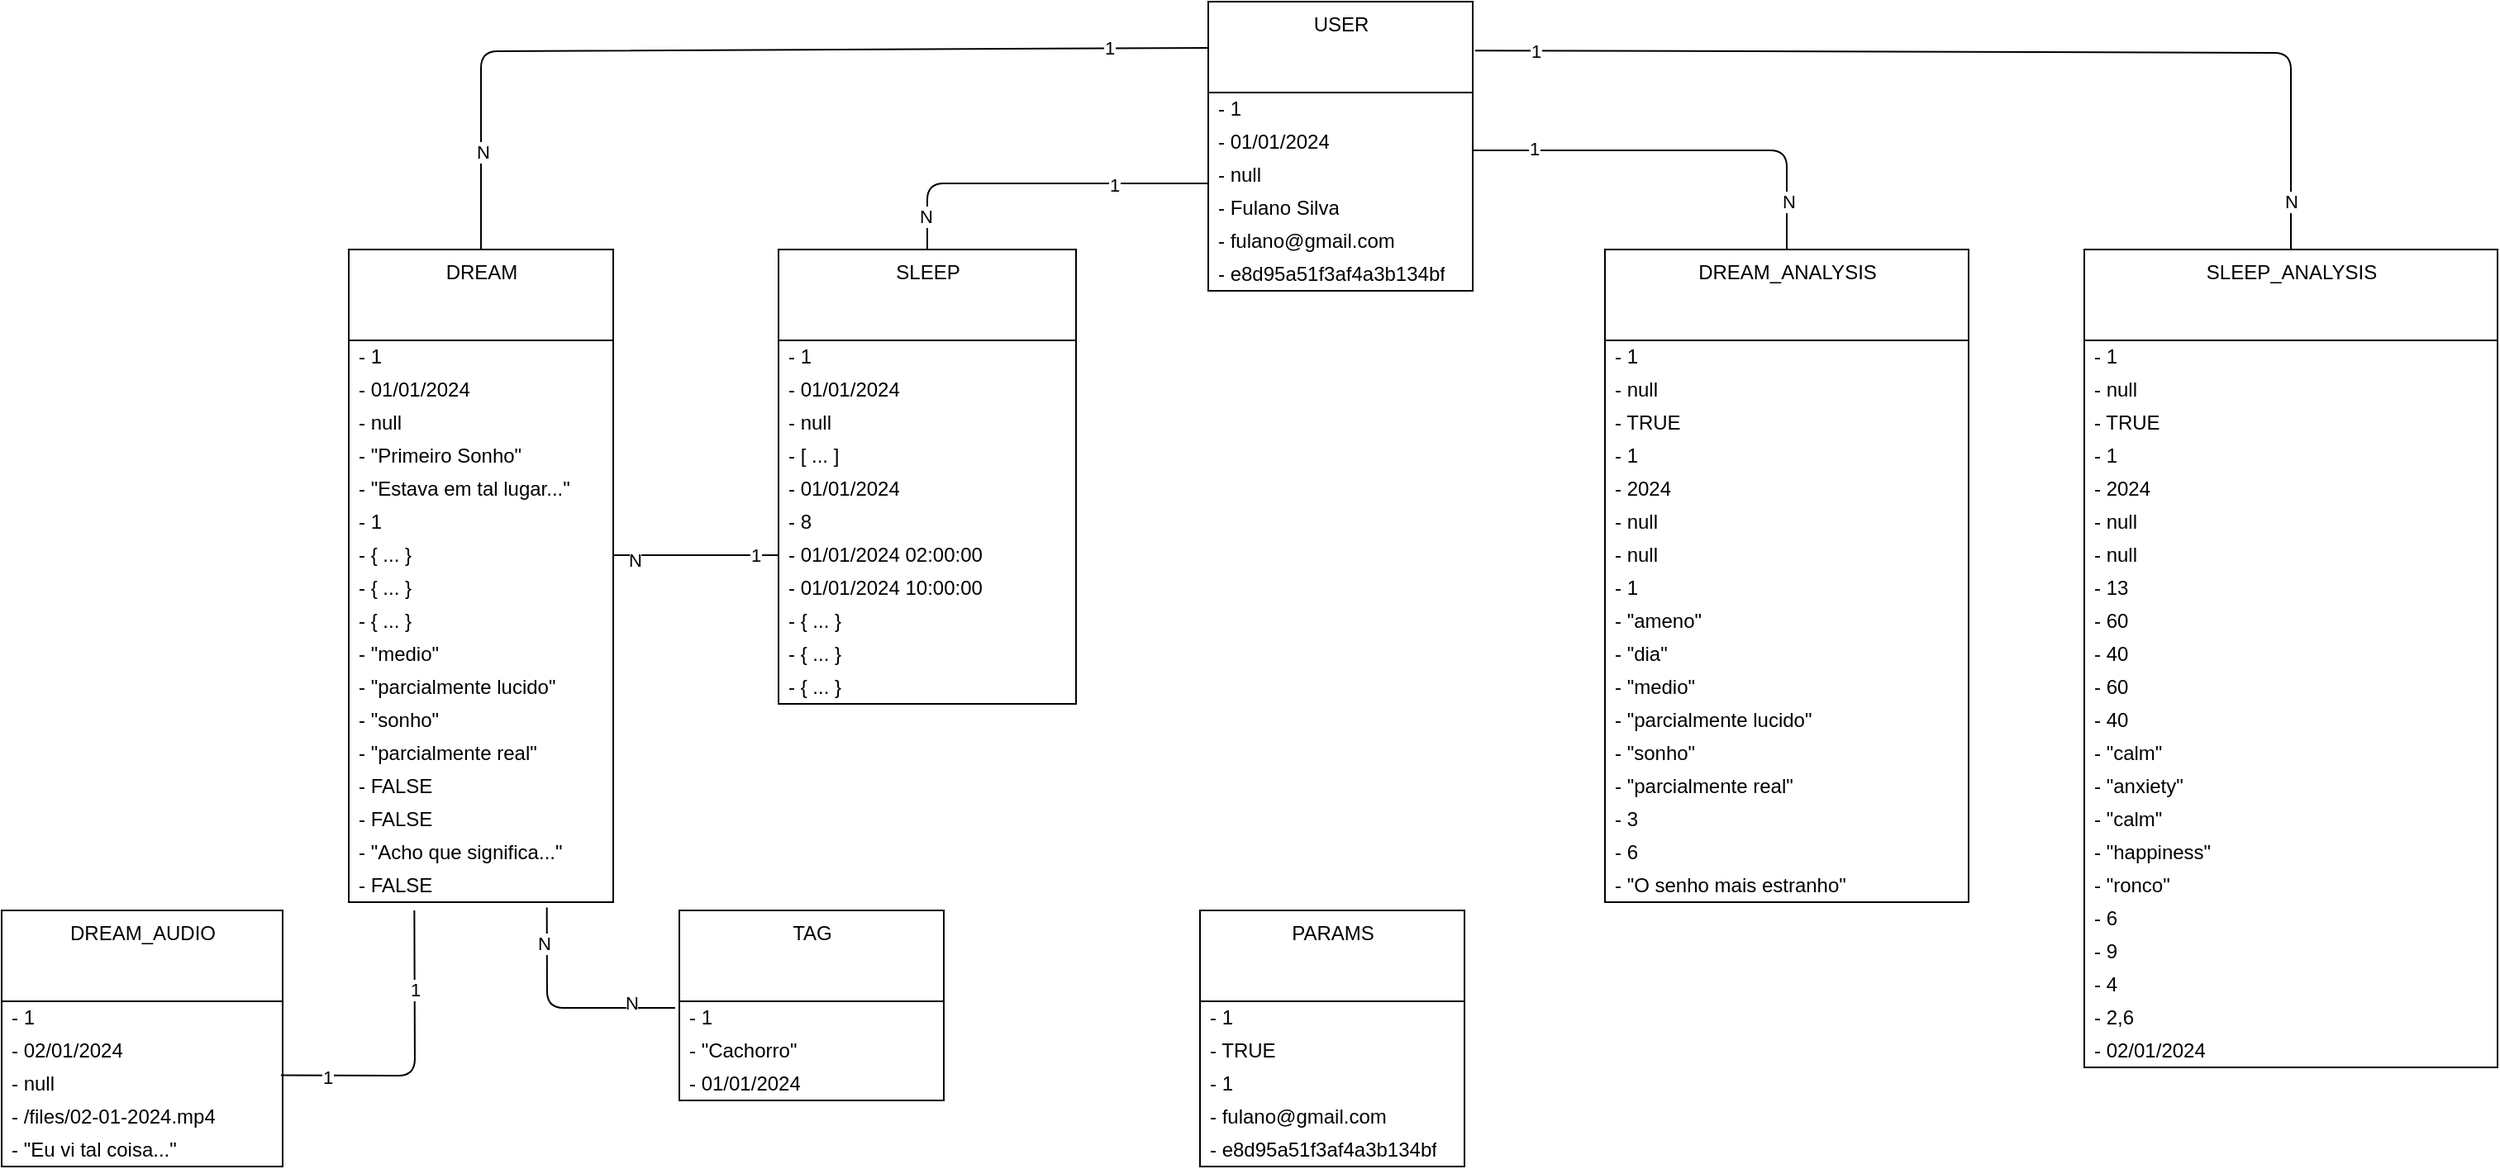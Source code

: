 <mxfile>
    <diagram id="lGCFQGRZhw7MTTtFVWTq" name="Page-1">
        <mxGraphModel dx="1842" dy="1607" grid="1" gridSize="10" guides="1" tooltips="1" connect="1" arrows="1" fold="1" page="1" pageScale="1" pageWidth="850" pageHeight="1100" math="0" shadow="0">
            <root>
                <mxCell id="0"/>
                <mxCell id="1" parent="0"/>
                <mxCell id="37" value="USER" style="swimlane;fontStyle=0;align=center;verticalAlign=top;childLayout=stackLayout;horizontal=1;startSize=55;horizontalStack=0;resizeParent=1;resizeParentMax=0;resizeLast=0;collapsible=0;marginBottom=0;html=1;rounded=0;strokeColor=default;strokeWidth=1;" parent="1" vertex="1">
                    <mxGeometry x="240" y="-550" width="160" height="175" as="geometry"/>
                </mxCell>
                <mxCell id="48" value="- 1" style="text;html=1;strokeColor=none;fillColor=none;align=left;verticalAlign=middle;spacingLeft=4;spacingRight=4;overflow=hidden;rotatable=0;points=[[0,0.5],[1,0.5]];portConstraint=eastwest;rounded=0;strokeWidth=1;" parent="37" vertex="1">
                    <mxGeometry y="55" width="160" height="20" as="geometry"/>
                </mxCell>
                <mxCell id="53" value="- 01/01/2024" style="text;html=1;strokeColor=none;fillColor=none;align=left;verticalAlign=middle;spacingLeft=4;spacingRight=4;overflow=hidden;rotatable=0;points=[[0,0.5],[1,0.5]];portConstraint=eastwest;rounded=0;strokeWidth=1;" parent="37" vertex="1">
                    <mxGeometry y="75" width="160" height="20" as="geometry"/>
                </mxCell>
                <mxCell id="97" value="- null" style="text;html=1;strokeColor=none;fillColor=none;align=left;verticalAlign=middle;spacingLeft=4;spacingRight=4;overflow=hidden;rotatable=0;points=[[0,0.5],[1,0.5]];portConstraint=eastwest;rounded=0;strokeWidth=1;" parent="37" vertex="1">
                    <mxGeometry y="95" width="160" height="20" as="geometry"/>
                </mxCell>
                <mxCell id="56" value="- Fulano Silva" style="text;html=1;strokeColor=none;fillColor=none;align=left;verticalAlign=middle;spacingLeft=4;spacingRight=4;overflow=hidden;rotatable=0;points=[[0,0.5],[1,0.5]];portConstraint=eastwest;rounded=0;strokeWidth=1;" parent="37" vertex="1">
                    <mxGeometry y="115" width="160" height="20" as="geometry"/>
                </mxCell>
                <mxCell id="55" value="- fulano@gmail.com" style="text;html=1;strokeColor=none;fillColor=none;align=left;verticalAlign=middle;spacingLeft=4;spacingRight=4;overflow=hidden;rotatable=0;points=[[0,0.5],[1,0.5]];portConstraint=eastwest;rounded=0;strokeWidth=1;" parent="37" vertex="1">
                    <mxGeometry y="135" width="160" height="20" as="geometry"/>
                </mxCell>
                <mxCell id="54" value="-&amp;nbsp;e8d95a51f3af4a3b134bf" style="text;html=1;strokeColor=none;fillColor=none;align=left;verticalAlign=middle;spacingLeft=4;spacingRight=4;overflow=hidden;rotatable=0;points=[[0,0.5],[1,0.5]];portConstraint=eastwest;rounded=0;strokeWidth=1;" parent="37" vertex="1">
                    <mxGeometry y="155" width="160" height="20" as="geometry"/>
                </mxCell>
                <mxCell id="103" style="edgeStyle=none;html=1;entryX=0;entryY=0.75;entryDx=0;entryDy=0;strokeColor=default;endArrow=none;endFill=0;exitX=0.5;exitY=0;exitDx=0;exitDy=0;entryPerimeter=0;" parent="1" source="49" target="97" edge="1">
                    <mxGeometry relative="1" as="geometry">
                        <Array as="points">
                            <mxPoint x="70" y="-440"/>
                        </Array>
                    </mxGeometry>
                </mxCell>
                <mxCell id="109" value="N" style="edgeLabel;html=1;align=center;verticalAlign=middle;resizable=0;points=[];" parent="103" vertex="1" connectable="0">
                    <mxGeometry x="-0.762" y="1" relative="1" as="geometry">
                        <mxPoint y="5" as="offset"/>
                    </mxGeometry>
                </mxCell>
                <mxCell id="110" value="1" style="edgeLabel;html=1;align=center;verticalAlign=middle;resizable=0;points=[];" parent="103" vertex="1" connectable="0">
                    <mxGeometry x="0.536" y="-1" relative="1" as="geometry">
                        <mxPoint x="-9" as="offset"/>
                    </mxGeometry>
                </mxCell>
                <mxCell id="49" value="SLEEP" style="swimlane;fontStyle=0;align=center;verticalAlign=top;childLayout=stackLayout;horizontal=1;startSize=55;horizontalStack=0;resizeParent=1;resizeParentMax=0;resizeLast=0;collapsible=0;marginBottom=0;html=1;rounded=0;strokeColor=default;strokeWidth=1;" parent="1" vertex="1">
                    <mxGeometry x="-20" y="-400" width="180" height="275" as="geometry"/>
                </mxCell>
                <mxCell id="50" value="- 1" style="text;html=1;strokeColor=none;fillColor=none;align=left;verticalAlign=middle;spacingLeft=4;spacingRight=4;overflow=hidden;rotatable=0;points=[[0,0.5],[1,0.5]];portConstraint=eastwest;rounded=0;strokeWidth=1;" parent="49" vertex="1">
                    <mxGeometry y="55" width="180" height="20" as="geometry"/>
                </mxCell>
                <mxCell id="61" value="- 01/01/2024" style="text;html=1;strokeColor=none;fillColor=none;align=left;verticalAlign=middle;spacingLeft=4;spacingRight=4;overflow=hidden;rotatable=0;points=[[0,0.5],[1,0.5]];portConstraint=eastwest;rounded=0;strokeWidth=1;" parent="49" vertex="1">
                    <mxGeometry y="75" width="180" height="20" as="geometry"/>
                </mxCell>
                <mxCell id="99" value="- null" style="text;html=1;strokeColor=none;fillColor=none;align=left;verticalAlign=middle;spacingLeft=4;spacingRight=4;overflow=hidden;rotatable=0;points=[[0,0.5],[1,0.5]];portConstraint=eastwest;rounded=0;strokeWidth=1;" parent="49" vertex="1">
                    <mxGeometry y="95" width="180" height="20" as="geometry"/>
                </mxCell>
                <mxCell id="68" value="- [ ... ]" style="text;html=1;strokeColor=none;fillColor=none;align=left;verticalAlign=middle;spacingLeft=4;spacingRight=4;overflow=hidden;rotatable=0;points=[[0,0.5],[1,0.5]];portConstraint=eastwest;rounded=0;strokeWidth=1;" parent="49" vertex="1">
                    <mxGeometry y="115" width="180" height="20" as="geometry"/>
                </mxCell>
                <mxCell id="67" value="- 01/01/2024" style="text;html=1;strokeColor=none;fillColor=none;align=left;verticalAlign=middle;spacingLeft=4;spacingRight=4;overflow=hidden;rotatable=0;points=[[0,0.5],[1,0.5]];portConstraint=eastwest;rounded=0;strokeWidth=1;" parent="49" vertex="1">
                    <mxGeometry y="135" width="180" height="20" as="geometry"/>
                </mxCell>
                <mxCell id="66" value="- 8" style="text;html=1;strokeColor=none;fillColor=none;align=left;verticalAlign=middle;spacingLeft=4;spacingRight=4;overflow=hidden;rotatable=0;points=[[0,0.5],[1,0.5]];portConstraint=eastwest;rounded=0;strokeWidth=1;" parent="49" vertex="1">
                    <mxGeometry y="155" width="180" height="20" as="geometry"/>
                </mxCell>
                <mxCell id="65" value="- 01/01/2024 02:00:00" style="text;html=1;strokeColor=none;fillColor=none;align=left;verticalAlign=middle;spacingLeft=4;spacingRight=4;overflow=hidden;rotatable=0;points=[[0,0.5],[1,0.5]];portConstraint=eastwest;rounded=0;strokeWidth=1;" parent="49" vertex="1">
                    <mxGeometry y="175" width="180" height="20" as="geometry"/>
                </mxCell>
                <mxCell id="64" value="- 01/01/2024 10:00:00" style="text;html=1;strokeColor=none;fillColor=none;align=left;verticalAlign=middle;spacingLeft=4;spacingRight=4;overflow=hidden;rotatable=0;points=[[0,0.5],[1,0.5]];portConstraint=eastwest;rounded=0;strokeWidth=1;" parent="49" vertex="1">
                    <mxGeometry y="195" width="180" height="20" as="geometry"/>
                </mxCell>
                <mxCell id="63" value="- { ... }" style="text;html=1;strokeColor=none;fillColor=none;align=left;verticalAlign=middle;spacingLeft=4;spacingRight=4;overflow=hidden;rotatable=0;points=[[0,0.5],[1,0.5]];portConstraint=eastwest;rounded=0;strokeWidth=1;" parent="49" vertex="1">
                    <mxGeometry y="215" width="180" height="20" as="geometry"/>
                </mxCell>
                <mxCell id="127" value="- { ... }" style="text;html=1;strokeColor=none;fillColor=none;align=left;verticalAlign=middle;spacingLeft=4;spacingRight=4;overflow=hidden;rotatable=0;points=[[0,0.5],[1,0.5]];portConstraint=eastwest;rounded=0;strokeWidth=1;" parent="49" vertex="1">
                    <mxGeometry y="235" width="180" height="20" as="geometry"/>
                </mxCell>
                <mxCell id="62" value="- { ... }" style="text;html=1;strokeColor=none;fillColor=none;align=left;verticalAlign=middle;spacingLeft=4;spacingRight=4;overflow=hidden;rotatable=0;points=[[0,0.5],[1,0.5]];portConstraint=eastwest;rounded=0;strokeWidth=1;" parent="49" vertex="1">
                    <mxGeometry y="255" width="180" height="20" as="geometry"/>
                </mxCell>
                <mxCell id="72" value="DREAM" style="swimlane;fontStyle=0;align=center;verticalAlign=top;childLayout=stackLayout;horizontal=1;startSize=55;horizontalStack=0;resizeParent=1;resizeParentMax=0;resizeLast=0;collapsible=0;marginBottom=0;html=1;rounded=0;strokeColor=default;strokeWidth=1;" parent="1" vertex="1">
                    <mxGeometry x="-280" y="-400" width="160" height="395" as="geometry"/>
                </mxCell>
                <mxCell id="73" value="- 1" style="text;html=1;strokeColor=none;fillColor=none;align=left;verticalAlign=middle;spacingLeft=4;spacingRight=4;overflow=hidden;rotatable=0;points=[[0,0.5],[1,0.5]];portConstraint=eastwest;rounded=0;strokeWidth=1;" parent="72" vertex="1">
                    <mxGeometry y="55" width="160" height="20" as="geometry"/>
                </mxCell>
                <mxCell id="96" value="- 01/01/2024" style="text;html=1;strokeColor=none;fillColor=none;align=left;verticalAlign=middle;spacingLeft=4;spacingRight=4;overflow=hidden;rotatable=0;points=[[0,0.5],[1,0.5]];portConstraint=eastwest;rounded=0;strokeWidth=1;" parent="72" vertex="1">
                    <mxGeometry y="75" width="160" height="20" as="geometry"/>
                </mxCell>
                <mxCell id="86" value="- null" style="text;html=1;strokeColor=none;fillColor=none;align=left;verticalAlign=middle;spacingLeft=4;spacingRight=4;overflow=hidden;rotatable=0;points=[[0,0.5],[1,0.5]];portConstraint=eastwest;rounded=0;strokeWidth=1;" parent="72" vertex="1">
                    <mxGeometry y="95" width="160" height="20" as="geometry"/>
                </mxCell>
                <mxCell id="78" value="- &quot;Primeiro Sonho&quot;" style="text;html=1;strokeColor=none;fillColor=none;align=left;verticalAlign=middle;spacingLeft=4;spacingRight=4;overflow=hidden;rotatable=0;points=[[0,0.5],[1,0.5]];portConstraint=eastwest;rounded=0;strokeWidth=1;" parent="72" vertex="1">
                    <mxGeometry y="115" width="160" height="20" as="geometry"/>
                </mxCell>
                <mxCell id="77" value="- &quot;Estava em tal lugar...&quot;" style="text;html=1;strokeColor=none;fillColor=none;align=left;verticalAlign=middle;spacingLeft=4;spacingRight=4;overflow=hidden;rotatable=0;points=[[0,0.5],[1,0.5]];portConstraint=eastwest;rounded=0;strokeWidth=1;" parent="72" vertex="1">
                    <mxGeometry y="135" width="160" height="20" as="geometry"/>
                </mxCell>
                <mxCell id="76" value="- 1" style="text;html=1;strokeColor=none;fillColor=none;align=left;verticalAlign=middle;spacingLeft=4;spacingRight=4;overflow=hidden;rotatable=0;points=[[0,0.5],[1,0.5]];portConstraint=eastwest;rounded=0;strokeWidth=1;" parent="72" vertex="1">
                    <mxGeometry y="155" width="160" height="20" as="geometry"/>
                </mxCell>
                <mxCell id="84" value="- { ... }" style="text;html=1;strokeColor=none;fillColor=none;align=left;verticalAlign=middle;spacingLeft=4;spacingRight=4;overflow=hidden;rotatable=0;points=[[0,0.5],[1,0.5]];portConstraint=eastwest;rounded=0;strokeWidth=1;" parent="72" vertex="1">
                    <mxGeometry y="175" width="160" height="20" as="geometry"/>
                </mxCell>
                <mxCell id="128" value="- { ... }" style="text;html=1;strokeColor=none;fillColor=none;align=left;verticalAlign=middle;spacingLeft=4;spacingRight=4;overflow=hidden;rotatable=0;points=[[0,0.5],[1,0.5]];portConstraint=eastwest;rounded=0;strokeWidth=1;" parent="72" vertex="1">
                    <mxGeometry y="195" width="160" height="20" as="geometry"/>
                </mxCell>
                <mxCell id="83" value="- { ... }" style="text;html=1;strokeColor=none;fillColor=none;align=left;verticalAlign=middle;spacingLeft=4;spacingRight=4;overflow=hidden;rotatable=0;points=[[0,0.5],[1,0.5]];portConstraint=eastwest;rounded=0;strokeWidth=1;" parent="72" vertex="1">
                    <mxGeometry y="215" width="160" height="20" as="geometry"/>
                </mxCell>
                <mxCell id="82" value="- &quot;medio&quot;" style="text;html=1;strokeColor=none;fillColor=none;align=left;verticalAlign=middle;spacingLeft=4;spacingRight=4;overflow=hidden;rotatable=0;points=[[0,0.5],[1,0.5]];portConstraint=eastwest;rounded=0;strokeWidth=1;" parent="72" vertex="1">
                    <mxGeometry y="235" width="160" height="20" as="geometry"/>
                </mxCell>
                <mxCell id="81" value="- &quot;parcialmente lucido&quot;" style="text;html=1;strokeColor=none;fillColor=none;align=left;verticalAlign=middle;spacingLeft=4;spacingRight=4;overflow=hidden;rotatable=0;points=[[0,0.5],[1,0.5]];portConstraint=eastwest;rounded=0;strokeWidth=1;" parent="72" vertex="1">
                    <mxGeometry y="255" width="160" height="20" as="geometry"/>
                </mxCell>
                <mxCell id="87" value="- &quot;sonho&quot;" style="text;html=1;strokeColor=none;fillColor=none;align=left;verticalAlign=middle;spacingLeft=4;spacingRight=4;overflow=hidden;rotatable=0;points=[[0,0.5],[1,0.5]];portConstraint=eastwest;rounded=0;strokeWidth=1;" parent="72" vertex="1">
                    <mxGeometry y="275" width="160" height="20" as="geometry"/>
                </mxCell>
                <mxCell id="207" value="- &quot;parcialmente real&quot;" style="text;html=1;strokeColor=none;fillColor=none;align=left;verticalAlign=middle;spacingLeft=4;spacingRight=4;overflow=hidden;rotatable=0;points=[[0,0.5],[1,0.5]];portConstraint=eastwest;rounded=0;strokeWidth=1;" parent="72" vertex="1">
                    <mxGeometry y="295" width="160" height="20" as="geometry"/>
                </mxCell>
                <mxCell id="208" value="- FALSE" style="text;html=1;strokeColor=none;fillColor=none;align=left;verticalAlign=middle;spacingLeft=4;spacingRight=4;overflow=hidden;rotatable=0;points=[[0,0.5],[1,0.5]];portConstraint=eastwest;rounded=0;strokeWidth=1;" parent="72" vertex="1">
                    <mxGeometry y="315" width="160" height="20" as="geometry"/>
                </mxCell>
                <mxCell id="123" value="- FALSE" style="text;html=1;strokeColor=none;fillColor=none;align=left;verticalAlign=middle;spacingLeft=4;spacingRight=4;overflow=hidden;rotatable=0;points=[[0,0.5],[1,0.5]];portConstraint=eastwest;rounded=0;strokeWidth=1;" parent="72" vertex="1">
                    <mxGeometry y="335" width="160" height="20" as="geometry"/>
                </mxCell>
                <mxCell id="209" value="- &quot;Acho que significa...&quot;" style="text;html=1;strokeColor=none;fillColor=none;align=left;verticalAlign=middle;spacingLeft=4;spacingRight=4;overflow=hidden;rotatable=0;points=[[0,0.5],[1,0.5]];portConstraint=eastwest;rounded=0;strokeWidth=1;" parent="72" vertex="1">
                    <mxGeometry y="355" width="160" height="20" as="geometry"/>
                </mxCell>
                <mxCell id="346" value="- FALSE" style="text;html=1;strokeColor=none;fillColor=none;align=left;verticalAlign=middle;spacingLeft=4;spacingRight=4;overflow=hidden;rotatable=0;points=[[0,0.5],[1,0.5]];portConstraint=eastwest;rounded=0;strokeWidth=1;" parent="72" vertex="1">
                    <mxGeometry y="375" width="160" height="20" as="geometry"/>
                </mxCell>
                <mxCell id="88" value="TAG" style="swimlane;fontStyle=0;align=center;verticalAlign=top;childLayout=stackLayout;horizontal=1;startSize=55;horizontalStack=0;resizeParent=1;resizeParentMax=0;resizeLast=0;collapsible=0;marginBottom=0;html=1;rounded=0;strokeColor=default;strokeWidth=1;" parent="1" vertex="1">
                    <mxGeometry x="-80" width="160" height="115" as="geometry"/>
                </mxCell>
                <mxCell id="89" value="- 1" style="text;html=1;strokeColor=none;fillColor=none;align=left;verticalAlign=middle;spacingLeft=4;spacingRight=4;overflow=hidden;rotatable=0;points=[[0,0.5],[1,0.5]];portConstraint=eastwest;rounded=0;strokeWidth=1;" parent="88" vertex="1">
                    <mxGeometry y="55" width="160" height="20" as="geometry"/>
                </mxCell>
                <mxCell id="93" value="- &quot;Cachorro&quot;" style="text;html=1;strokeColor=none;fillColor=none;align=left;verticalAlign=middle;spacingLeft=4;spacingRight=4;overflow=hidden;rotatable=0;points=[[0,0.5],[1,0.5]];portConstraint=eastwest;rounded=0;strokeWidth=1;" parent="88" vertex="1">
                    <mxGeometry y="75" width="160" height="20" as="geometry"/>
                </mxCell>
                <mxCell id="92" value="- 01/01/2024" style="text;html=1;strokeColor=none;fillColor=none;align=left;verticalAlign=middle;spacingLeft=4;spacingRight=4;overflow=hidden;rotatable=0;points=[[0,0.5],[1,0.5]];portConstraint=eastwest;rounded=0;strokeWidth=1;" parent="88" vertex="1">
                    <mxGeometry y="95" width="160" height="20" as="geometry"/>
                </mxCell>
                <mxCell id="100" style="edgeStyle=none;html=1;entryX=0.5;entryY=0;entryDx=0;entryDy=0;strokeColor=default;endArrow=none;endFill=0;exitX=-0.002;exitY=0.16;exitDx=0;exitDy=0;exitPerimeter=0;" parent="1" source="37" target="72" edge="1">
                    <mxGeometry relative="1" as="geometry">
                        <mxPoint y="-360" as="sourcePoint"/>
                        <Array as="points">
                            <mxPoint x="-200" y="-520"/>
                        </Array>
                    </mxGeometry>
                </mxCell>
                <mxCell id="107" value="1" style="edgeLabel;html=1;align=center;verticalAlign=middle;resizable=0;points=[];" parent="100" vertex="1" connectable="0">
                    <mxGeometry x="-0.63" y="-1" relative="1" as="geometry">
                        <mxPoint x="44" as="offset"/>
                    </mxGeometry>
                </mxCell>
                <mxCell id="108" value="N" style="edgeLabel;html=1;align=center;verticalAlign=middle;resizable=0;points=[];" parent="100" vertex="1" connectable="0">
                    <mxGeometry x="0.808" y="1" relative="1" as="geometry">
                        <mxPoint y="-6" as="offset"/>
                    </mxGeometry>
                </mxCell>
                <mxCell id="104" style="edgeStyle=none;html=1;entryX=1;entryY=0.5;entryDx=0;entryDy=0;strokeColor=default;endArrow=none;endFill=0;" parent="1" source="65" target="84" edge="1">
                    <mxGeometry relative="1" as="geometry"/>
                </mxCell>
                <mxCell id="111" value="1" style="edgeLabel;html=1;align=center;verticalAlign=middle;resizable=0;points=[];" parent="104" vertex="1" connectable="0">
                    <mxGeometry x="-0.708" relative="1" as="geometry">
                        <mxPoint as="offset"/>
                    </mxGeometry>
                </mxCell>
                <mxCell id="112" value="N" style="edgeLabel;html=1;align=center;verticalAlign=middle;resizable=0;points=[];" parent="104" vertex="1" connectable="0">
                    <mxGeometry x="0.754" y="3" relative="1" as="geometry">
                        <mxPoint as="offset"/>
                    </mxGeometry>
                </mxCell>
                <mxCell id="210" style="edgeStyle=none;html=1;entryX=-0.016;entryY=0.2;entryDx=0;entryDy=0;endArrow=none;endFill=0;exitX=0.749;exitY=1.16;exitDx=0;exitDy=0;exitPerimeter=0;entryPerimeter=0;" parent="1" source="346" target="89" edge="1">
                    <mxGeometry relative="1" as="geometry">
                        <mxPoint x="-161.28" y="42.24" as="sourcePoint"/>
                        <Array as="points">
                            <mxPoint x="-160" y="59"/>
                        </Array>
                        <mxPoint x="-79.84" y="200.1" as="targetPoint"/>
                    </mxGeometry>
                </mxCell>
                <mxCell id="211" value="N" style="edgeLabel;html=1;align=center;verticalAlign=middle;resizable=0;points=[];" parent="210" vertex="1" connectable="0">
                    <mxGeometry x="-0.819" y="-2" relative="1" as="geometry">
                        <mxPoint y="9" as="offset"/>
                    </mxGeometry>
                </mxCell>
                <mxCell id="212" value="N" style="edgeLabel;html=1;align=center;verticalAlign=middle;resizable=0;points=[];" parent="210" vertex="1" connectable="0">
                    <mxGeometry x="0.776" y="3" relative="1" as="geometry">
                        <mxPoint x="-11" as="offset"/>
                    </mxGeometry>
                </mxCell>
                <mxCell id="236" value="1" style="edgeStyle=none;html=1;entryX=0.248;entryY=1.25;entryDx=0;entryDy=0;entryPerimeter=0;exitX=0.994;exitY=0.239;exitDx=0;exitDy=0;exitPerimeter=0;endArrow=none;endFill=0;" parent="1" source="216" target="346" edge="1">
                    <mxGeometry x="-0.684" y="-1" relative="1" as="geometry">
                        <mxPoint x="-240.32" y="45.14" as="targetPoint"/>
                        <Array as="points">
                            <mxPoint x="-240" y="100"/>
                        </Array>
                        <mxPoint as="offset"/>
                    </mxGeometry>
                </mxCell>
                <mxCell id="238" value="1" style="edgeLabel;html=1;align=center;verticalAlign=middle;resizable=0;points=[];" parent="236" vertex="1" connectable="0">
                    <mxGeometry x="0.816" y="2" relative="1" as="geometry">
                        <mxPoint x="2" y="31" as="offset"/>
                    </mxGeometry>
                </mxCell>
                <mxCell id="213" value="DREAM_AUDIO" style="swimlane;fontStyle=0;align=center;verticalAlign=top;childLayout=stackLayout;horizontal=1;startSize=55;horizontalStack=0;resizeParent=1;resizeParentMax=0;resizeLast=0;collapsible=0;marginBottom=0;html=1;rounded=0;strokeColor=default;strokeWidth=1;" parent="1" vertex="1">
                    <mxGeometry x="-490" width="170" height="155" as="geometry"/>
                </mxCell>
                <mxCell id="214" value="- 1" style="text;html=1;strokeColor=none;fillColor=none;align=left;verticalAlign=middle;spacingLeft=4;spacingRight=4;overflow=hidden;rotatable=0;points=[[0,0.5],[1,0.5]];portConstraint=eastwest;rounded=0;strokeWidth=1;" parent="213" vertex="1">
                    <mxGeometry y="55" width="170" height="20" as="geometry"/>
                </mxCell>
                <mxCell id="215" value="- 02/01/2024" style="text;html=1;strokeColor=none;fillColor=none;align=left;verticalAlign=middle;spacingLeft=4;spacingRight=4;overflow=hidden;rotatable=0;points=[[0,0.5],[1,0.5]];portConstraint=eastwest;rounded=0;strokeWidth=1;" parent="213" vertex="1">
                    <mxGeometry y="75" width="170" height="20" as="geometry"/>
                </mxCell>
                <mxCell id="216" value="- null" style="text;html=1;strokeColor=none;fillColor=none;align=left;verticalAlign=middle;spacingLeft=4;spacingRight=4;overflow=hidden;rotatable=0;points=[[0,0.5],[1,0.5]];portConstraint=eastwest;rounded=0;strokeWidth=1;" parent="213" vertex="1">
                    <mxGeometry y="95" width="170" height="20" as="geometry"/>
                </mxCell>
                <mxCell id="230" value="- /files/02-01-2024.mp4" style="text;html=1;strokeColor=none;fillColor=none;align=left;verticalAlign=middle;spacingLeft=4;spacingRight=4;overflow=hidden;rotatable=0;points=[[0,0.5],[1,0.5]];portConstraint=eastwest;rounded=0;strokeWidth=1;" parent="213" vertex="1">
                    <mxGeometry y="115" width="170" height="20" as="geometry"/>
                </mxCell>
                <mxCell id="239" value="- &quot;Eu vi tal coisa...&quot;" style="text;html=1;strokeColor=none;fillColor=none;align=left;verticalAlign=middle;spacingLeft=4;spacingRight=4;overflow=hidden;rotatable=0;points=[[0,0.5],[1,0.5]];portConstraint=eastwest;rounded=0;strokeWidth=1;" parent="213" vertex="1">
                    <mxGeometry y="135" width="170" height="20" as="geometry"/>
                </mxCell>
                <mxCell id="240" value="DREAM_ANALYSIS" style="swimlane;fontStyle=0;align=center;verticalAlign=top;childLayout=stackLayout;horizontal=1;startSize=55;horizontalStack=0;resizeParent=1;resizeParentMax=0;resizeLast=0;collapsible=0;marginBottom=0;html=1;rounded=0;strokeColor=default;strokeWidth=1;" parent="1" vertex="1">
                    <mxGeometry x="480" y="-400" width="220" height="395" as="geometry"/>
                </mxCell>
                <mxCell id="241" value="- 1" style="text;html=1;strokeColor=none;fillColor=none;align=left;verticalAlign=middle;spacingLeft=4;spacingRight=4;overflow=hidden;rotatable=0;points=[[0,0.5],[1,0.5]];portConstraint=eastwest;rounded=0;strokeWidth=1;" parent="240" vertex="1">
                    <mxGeometry y="55" width="220" height="20" as="geometry"/>
                </mxCell>
                <mxCell id="244" value="- null" style="text;html=1;strokeColor=none;fillColor=none;align=left;verticalAlign=middle;spacingLeft=4;spacingRight=4;overflow=hidden;rotatable=0;points=[[0,0.5],[1,0.5]];portConstraint=eastwest;rounded=0;strokeWidth=1;" parent="240" vertex="1">
                    <mxGeometry y="75" width="220" height="20" as="geometry"/>
                </mxCell>
                <mxCell id="345" value="- TRUE" style="text;html=1;strokeColor=none;fillColor=none;align=left;verticalAlign=middle;spacingLeft=4;spacingRight=4;overflow=hidden;rotatable=0;points=[[0,0.5],[1,0.5]];portConstraint=eastwest;rounded=0;strokeWidth=1;" parent="240" vertex="1">
                    <mxGeometry y="95" width="220" height="20" as="geometry"/>
                </mxCell>
                <mxCell id="262" value="- 1" style="text;html=1;strokeColor=none;fillColor=none;align=left;verticalAlign=middle;spacingLeft=4;spacingRight=4;overflow=hidden;rotatable=0;points=[[0,0.5],[1,0.5]];portConstraint=eastwest;rounded=0;strokeWidth=1;" parent="240" vertex="1">
                    <mxGeometry y="115" width="220" height="20" as="geometry"/>
                </mxCell>
                <mxCell id="364" value="- 2024" style="text;html=1;strokeColor=none;fillColor=none;align=left;verticalAlign=middle;spacingLeft=4;spacingRight=4;overflow=hidden;rotatable=0;points=[[0,0.5],[1,0.5]];portConstraint=eastwest;rounded=0;strokeWidth=1;" vertex="1" parent="240">
                    <mxGeometry y="135" width="220" height="20" as="geometry"/>
                </mxCell>
                <mxCell id="261" value="- null" style="text;html=1;strokeColor=none;fillColor=none;align=left;verticalAlign=middle;spacingLeft=4;spacingRight=4;overflow=hidden;rotatable=0;points=[[0,0.5],[1,0.5]];portConstraint=eastwest;rounded=0;strokeWidth=1;" parent="240" vertex="1">
                    <mxGeometry y="155" width="220" height="20" as="geometry"/>
                </mxCell>
                <mxCell id="260" value="- null" style="text;html=1;strokeColor=none;fillColor=none;align=left;verticalAlign=middle;spacingLeft=4;spacingRight=4;overflow=hidden;rotatable=0;points=[[0,0.5],[1,0.5]];portConstraint=eastwest;rounded=0;strokeWidth=1;" parent="240" vertex="1">
                    <mxGeometry y="175" width="220" height="20" as="geometry"/>
                </mxCell>
                <mxCell id="265" value="- 1" style="text;html=1;strokeColor=none;fillColor=none;align=left;verticalAlign=middle;spacingLeft=4;spacingRight=4;overflow=hidden;rotatable=0;points=[[0,0.5],[1,0.5]];portConstraint=eastwest;rounded=0;strokeWidth=1;" parent="240" vertex="1">
                    <mxGeometry y="195" width="220" height="20" as="geometry"/>
                </mxCell>
                <mxCell id="303" value="- &quot;ameno&quot;" style="text;html=1;strokeColor=none;fillColor=none;align=left;verticalAlign=middle;spacingLeft=4;spacingRight=4;overflow=hidden;rotatable=0;points=[[0,0.5],[1,0.5]];portConstraint=eastwest;rounded=0;strokeWidth=1;" parent="240" vertex="1">
                    <mxGeometry y="215" width="220" height="20" as="geometry"/>
                </mxCell>
                <mxCell id="302" value="- &quot;dia&quot;" style="text;html=1;strokeColor=none;fillColor=none;align=left;verticalAlign=middle;spacingLeft=4;spacingRight=4;overflow=hidden;rotatable=0;points=[[0,0.5],[1,0.5]];portConstraint=eastwest;rounded=0;strokeWidth=1;" parent="240" vertex="1">
                    <mxGeometry y="235" width="220" height="20" as="geometry"/>
                </mxCell>
                <mxCell id="301" value="- &quot;medio&quot;" style="text;html=1;strokeColor=none;fillColor=none;align=left;verticalAlign=middle;spacingLeft=4;spacingRight=4;overflow=hidden;rotatable=0;points=[[0,0.5],[1,0.5]];portConstraint=eastwest;rounded=0;strokeWidth=1;" parent="240" vertex="1">
                    <mxGeometry y="255" width="220" height="20" as="geometry"/>
                </mxCell>
                <mxCell id="300" value="- &quot;parcialmente lucido&quot;" style="text;html=1;strokeColor=none;fillColor=none;align=left;verticalAlign=middle;spacingLeft=4;spacingRight=4;overflow=hidden;rotatable=0;points=[[0,0.5],[1,0.5]];portConstraint=eastwest;rounded=0;strokeWidth=1;" parent="240" vertex="1">
                    <mxGeometry y="275" width="220" height="20" as="geometry"/>
                </mxCell>
                <mxCell id="299" value="- &quot;sonho&quot;" style="text;html=1;strokeColor=none;fillColor=none;align=left;verticalAlign=middle;spacingLeft=4;spacingRight=4;overflow=hidden;rotatable=0;points=[[0,0.5],[1,0.5]];portConstraint=eastwest;rounded=0;strokeWidth=1;" parent="240" vertex="1">
                    <mxGeometry y="295" width="220" height="20" as="geometry"/>
                </mxCell>
                <mxCell id="264" value="- &quot;parcialmente real&quot;" style="text;html=1;strokeColor=none;fillColor=none;align=left;verticalAlign=middle;spacingLeft=4;spacingRight=4;overflow=hidden;rotatable=0;points=[[0,0.5],[1,0.5]];portConstraint=eastwest;rounded=0;strokeWidth=1;" parent="240" vertex="1">
                    <mxGeometry y="315" width="220" height="20" as="geometry"/>
                </mxCell>
                <mxCell id="263" value="- 3" style="text;html=1;strokeColor=none;fillColor=none;align=left;verticalAlign=middle;spacingLeft=4;spacingRight=4;overflow=hidden;rotatable=0;points=[[0,0.5],[1,0.5]];portConstraint=eastwest;rounded=0;strokeWidth=1;" parent="240" vertex="1">
                    <mxGeometry y="335" width="220" height="20" as="geometry"/>
                </mxCell>
                <mxCell id="310" value="- 6" style="text;html=1;strokeColor=none;fillColor=none;align=left;verticalAlign=middle;spacingLeft=4;spacingRight=4;overflow=hidden;rotatable=0;points=[[0,0.5],[1,0.5]];portConstraint=eastwest;rounded=0;strokeWidth=1;" parent="240" vertex="1">
                    <mxGeometry y="355" width="220" height="20" as="geometry"/>
                </mxCell>
                <mxCell id="309" value="- &quot;O senho mais estranho&quot;" style="text;html=1;strokeColor=none;fillColor=none;align=left;verticalAlign=middle;spacingLeft=4;spacingRight=4;overflow=hidden;rotatable=0;points=[[0,0.5],[1,0.5]];portConstraint=eastwest;rounded=0;strokeWidth=1;" parent="240" vertex="1">
                    <mxGeometry y="375" width="220" height="20" as="geometry"/>
                </mxCell>
                <mxCell id="313" style="edgeStyle=none;html=1;entryX=1.009;entryY=0.169;entryDx=0;entryDy=0;endArrow=none;endFill=0;exitX=0.5;exitY=0;exitDx=0;exitDy=0;entryPerimeter=0;" parent="1" source="266" target="37" edge="1">
                    <mxGeometry relative="1" as="geometry">
                        <Array as="points">
                            <mxPoint x="895" y="-519"/>
                        </Array>
                    </mxGeometry>
                </mxCell>
                <mxCell id="315" value="1" style="edgeLabel;html=1;align=center;verticalAlign=middle;resizable=0;points=[];" parent="313" vertex="1" connectable="0">
                    <mxGeometry x="0.882" relative="1" as="geometry">
                        <mxPoint as="offset"/>
                    </mxGeometry>
                </mxCell>
                <mxCell id="316" value="N" style="edgeLabel;html=1;align=center;verticalAlign=middle;resizable=0;points=[];" parent="313" vertex="1" connectable="0">
                    <mxGeometry x="-0.904" relative="1" as="geometry">
                        <mxPoint as="offset"/>
                    </mxGeometry>
                </mxCell>
                <mxCell id="266" value="SLEEP_ANALYSIS" style="swimlane;fontStyle=0;align=center;verticalAlign=top;childLayout=stackLayout;horizontal=1;startSize=55;horizontalStack=0;resizeParent=1;resizeParentMax=0;resizeLast=0;collapsible=0;marginBottom=0;html=1;rounded=0;strokeColor=default;strokeWidth=1;" parent="1" vertex="1">
                    <mxGeometry x="770" y="-400" width="250" height="495" as="geometry"/>
                </mxCell>
                <mxCell id="267" value="- 1" style="text;html=1;strokeColor=none;fillColor=none;align=left;verticalAlign=middle;spacingLeft=4;spacingRight=4;overflow=hidden;rotatable=0;points=[[0,0.5],[1,0.5]];portConstraint=eastwest;rounded=0;strokeWidth=1;" parent="266" vertex="1">
                    <mxGeometry y="55" width="250" height="20" as="geometry"/>
                </mxCell>
                <mxCell id="268" value="- null" style="text;html=1;strokeColor=none;fillColor=none;align=left;verticalAlign=middle;spacingLeft=4;spacingRight=4;overflow=hidden;rotatable=0;points=[[0,0.5],[1,0.5]];portConstraint=eastwest;rounded=0;strokeWidth=1;" parent="266" vertex="1">
                    <mxGeometry y="75" width="250" height="20" as="geometry"/>
                </mxCell>
                <mxCell id="344" value="- TRUE" style="text;html=1;strokeColor=none;fillColor=none;align=left;verticalAlign=middle;spacingLeft=4;spacingRight=4;overflow=hidden;rotatable=0;points=[[0,0.5],[1,0.5]];portConstraint=eastwest;rounded=0;strokeWidth=1;" parent="266" vertex="1">
                    <mxGeometry y="95" width="250" height="20" as="geometry"/>
                </mxCell>
                <mxCell id="269" value="- 1" style="text;html=1;strokeColor=none;fillColor=none;align=left;verticalAlign=middle;spacingLeft=4;spacingRight=4;overflow=hidden;rotatable=0;points=[[0,0.5],[1,0.5]];portConstraint=eastwest;rounded=0;strokeWidth=1;" parent="266" vertex="1">
                    <mxGeometry y="115" width="250" height="20" as="geometry"/>
                </mxCell>
                <mxCell id="365" value="- 2024" style="text;html=1;strokeColor=none;fillColor=none;align=left;verticalAlign=middle;spacingLeft=4;spacingRight=4;overflow=hidden;rotatable=0;points=[[0,0.5],[1,0.5]];portConstraint=eastwest;rounded=0;strokeWidth=1;" vertex="1" parent="266">
                    <mxGeometry y="135" width="250" height="20" as="geometry"/>
                </mxCell>
                <mxCell id="270" value="- null" style="text;html=1;strokeColor=none;fillColor=none;align=left;verticalAlign=middle;spacingLeft=4;spacingRight=4;overflow=hidden;rotatable=0;points=[[0,0.5],[1,0.5]];portConstraint=eastwest;rounded=0;strokeWidth=1;" parent="266" vertex="1">
                    <mxGeometry y="155" width="250" height="20" as="geometry"/>
                </mxCell>
                <mxCell id="271" value="- null" style="text;html=1;strokeColor=none;fillColor=none;align=left;verticalAlign=middle;spacingLeft=4;spacingRight=4;overflow=hidden;rotatable=0;points=[[0,0.5],[1,0.5]];portConstraint=eastwest;rounded=0;strokeWidth=1;" parent="266" vertex="1">
                    <mxGeometry y="175" width="250" height="20" as="geometry"/>
                </mxCell>
                <mxCell id="272" value="- 13" style="text;html=1;strokeColor=none;fillColor=none;align=left;verticalAlign=middle;spacingLeft=4;spacingRight=4;overflow=hidden;rotatable=0;points=[[0,0.5],[1,0.5]];portConstraint=eastwest;rounded=0;strokeWidth=1;" parent="266" vertex="1">
                    <mxGeometry y="195" width="250" height="20" as="geometry"/>
                </mxCell>
                <mxCell id="273" value="- 60" style="text;html=1;strokeColor=none;fillColor=none;align=left;verticalAlign=middle;spacingLeft=4;spacingRight=4;overflow=hidden;rotatable=0;points=[[0,0.5],[1,0.5]];portConstraint=eastwest;rounded=0;strokeWidth=1;" parent="266" vertex="1">
                    <mxGeometry y="215" width="250" height="20" as="geometry"/>
                </mxCell>
                <mxCell id="274" value="- 40" style="text;html=1;strokeColor=none;fillColor=none;align=left;verticalAlign=middle;spacingLeft=4;spacingRight=4;overflow=hidden;rotatable=0;points=[[0,0.5],[1,0.5]];portConstraint=eastwest;rounded=0;strokeWidth=1;" parent="266" vertex="1">
                    <mxGeometry y="235" width="250" height="20" as="geometry"/>
                </mxCell>
                <mxCell id="280" value="- 60" style="text;html=1;strokeColor=none;fillColor=none;align=left;verticalAlign=middle;spacingLeft=4;spacingRight=4;overflow=hidden;rotatable=0;points=[[0,0.5],[1,0.5]];portConstraint=eastwest;rounded=0;strokeWidth=1;" parent="266" vertex="1">
                    <mxGeometry y="255" width="250" height="20" as="geometry"/>
                </mxCell>
                <mxCell id="281" value="- 40" style="text;html=1;strokeColor=none;fillColor=none;align=left;verticalAlign=middle;spacingLeft=4;spacingRight=4;overflow=hidden;rotatable=0;points=[[0,0.5],[1,0.5]];portConstraint=eastwest;rounded=0;strokeWidth=1;" parent="266" vertex="1">
                    <mxGeometry y="275" width="250" height="20" as="geometry"/>
                </mxCell>
                <mxCell id="279" value="- &quot;calm&quot;" style="text;html=1;strokeColor=none;fillColor=none;align=left;verticalAlign=middle;spacingLeft=4;spacingRight=4;overflow=hidden;rotatable=0;points=[[0,0.5],[1,0.5]];portConstraint=eastwest;rounded=0;strokeWidth=1;" parent="266" vertex="1">
                    <mxGeometry y="295" width="250" height="20" as="geometry"/>
                </mxCell>
                <mxCell id="285" value="- &quot;anxiety&quot;" style="text;html=1;strokeColor=none;fillColor=none;align=left;verticalAlign=middle;spacingLeft=4;spacingRight=4;overflow=hidden;rotatable=0;points=[[0,0.5],[1,0.5]];portConstraint=eastwest;rounded=0;strokeWidth=1;" parent="266" vertex="1">
                    <mxGeometry y="315" width="250" height="20" as="geometry"/>
                </mxCell>
                <mxCell id="284" value="- &quot;calm&quot;" style="text;html=1;strokeColor=none;fillColor=none;align=left;verticalAlign=middle;spacingLeft=4;spacingRight=4;overflow=hidden;rotatable=0;points=[[0,0.5],[1,0.5]];portConstraint=eastwest;rounded=0;strokeWidth=1;" parent="266" vertex="1">
                    <mxGeometry y="335" width="250" height="20" as="geometry"/>
                </mxCell>
                <mxCell id="283" value="- &quot;happiness&quot;" style="text;html=1;strokeColor=none;fillColor=none;align=left;verticalAlign=middle;spacingLeft=4;spacingRight=4;overflow=hidden;rotatable=0;points=[[0,0.5],[1,0.5]];portConstraint=eastwest;rounded=0;strokeWidth=1;" parent="266" vertex="1">
                    <mxGeometry y="355" width="250" height="20" as="geometry"/>
                </mxCell>
                <mxCell id="289" value="- &quot;ronco&quot;" style="text;html=1;strokeColor=none;fillColor=none;align=left;verticalAlign=middle;spacingLeft=4;spacingRight=4;overflow=hidden;rotatable=0;points=[[0,0.5],[1,0.5]];portConstraint=eastwest;rounded=0;strokeWidth=1;" parent="266" vertex="1">
                    <mxGeometry y="375" width="250" height="20" as="geometry"/>
                </mxCell>
                <mxCell id="288" value="- 6" style="text;html=1;strokeColor=none;fillColor=none;align=left;verticalAlign=middle;spacingLeft=4;spacingRight=4;overflow=hidden;rotatable=0;points=[[0,0.5],[1,0.5]];portConstraint=eastwest;rounded=0;strokeWidth=1;" parent="266" vertex="1">
                    <mxGeometry y="395" width="250" height="20" as="geometry"/>
                </mxCell>
                <mxCell id="291" value="- 9" style="text;html=1;strokeColor=none;fillColor=none;align=left;verticalAlign=middle;spacingLeft=4;spacingRight=4;overflow=hidden;rotatable=0;points=[[0,0.5],[1,0.5]];portConstraint=eastwest;rounded=0;strokeWidth=1;" parent="266" vertex="1">
                    <mxGeometry y="415" width="250" height="20" as="geometry"/>
                </mxCell>
                <mxCell id="287" value="- 4" style="text;html=1;strokeColor=none;fillColor=none;align=left;verticalAlign=middle;spacingLeft=4;spacingRight=4;overflow=hidden;rotatable=0;points=[[0,0.5],[1,0.5]];portConstraint=eastwest;rounded=0;strokeWidth=1;" parent="266" vertex="1">
                    <mxGeometry y="435" width="250" height="20" as="geometry"/>
                </mxCell>
                <mxCell id="290" value="- 2,6" style="text;html=1;strokeColor=none;fillColor=none;align=left;verticalAlign=middle;spacingLeft=4;spacingRight=4;overflow=hidden;rotatable=0;points=[[0,0.5],[1,0.5]];portConstraint=eastwest;rounded=0;strokeWidth=1;" parent="266" vertex="1">
                    <mxGeometry y="455" width="250" height="20" as="geometry"/>
                </mxCell>
                <mxCell id="295" value="- 02/01/2024" style="text;html=1;strokeColor=none;fillColor=none;align=left;verticalAlign=middle;spacingLeft=4;spacingRight=4;overflow=hidden;rotatable=0;points=[[0,0.5],[1,0.5]];portConstraint=eastwest;rounded=0;strokeWidth=1;" parent="266" vertex="1">
                    <mxGeometry y="475" width="250" height="20" as="geometry"/>
                </mxCell>
                <mxCell id="311" value="" style="edgeStyle=none;html=1;entryX=0.5;entryY=0;entryDx=0;entryDy=0;endArrow=none;endFill=0;exitX=1.001;exitY=0.75;exitDx=0;exitDy=0;exitPerimeter=0;" parent="1" source="53" target="240" edge="1">
                    <mxGeometry relative="1" as="geometry">
                        <Array as="points">
                            <mxPoint x="590" y="-460"/>
                        </Array>
                    </mxGeometry>
                </mxCell>
                <mxCell id="314" value="1" style="edgeLabel;html=1;align=center;verticalAlign=middle;resizable=0;points=[];" parent="311" vertex="1" connectable="0">
                    <mxGeometry x="-0.705" y="1" relative="1" as="geometry">
                        <mxPoint as="offset"/>
                    </mxGeometry>
                </mxCell>
                <mxCell id="317" value="N" style="edgeLabel;html=1;align=center;verticalAlign=middle;resizable=0;points=[];" parent="311" vertex="1" connectable="0">
                    <mxGeometry x="0.765" y="1" relative="1" as="geometry">
                        <mxPoint as="offset"/>
                    </mxGeometry>
                </mxCell>
                <mxCell id="347" value="PARAMS" style="swimlane;fontStyle=0;align=center;verticalAlign=top;childLayout=stackLayout;horizontal=1;startSize=55;horizontalStack=0;resizeParent=1;resizeParentMax=0;resizeLast=0;collapsible=0;marginBottom=0;html=1;rounded=0;strokeColor=default;strokeWidth=1;" parent="1" vertex="1">
                    <mxGeometry x="235" width="160" height="155" as="geometry"/>
                </mxCell>
                <mxCell id="348" value="- 1" style="text;html=1;strokeColor=none;fillColor=none;align=left;verticalAlign=middle;spacingLeft=4;spacingRight=4;overflow=hidden;rotatable=0;points=[[0,0.5],[1,0.5]];portConstraint=eastwest;rounded=0;strokeWidth=1;" parent="347" vertex="1">
                    <mxGeometry y="55" width="160" height="20" as="geometry"/>
                </mxCell>
                <mxCell id="350" value="- TRUE" style="text;html=1;strokeColor=none;fillColor=none;align=left;verticalAlign=middle;spacingLeft=4;spacingRight=4;overflow=hidden;rotatable=0;points=[[0,0.5],[1,0.5]];portConstraint=eastwest;rounded=0;strokeWidth=1;" parent="347" vertex="1">
                    <mxGeometry y="75" width="160" height="20" as="geometry"/>
                </mxCell>
                <mxCell id="351" value="- 1" style="text;html=1;strokeColor=none;fillColor=none;align=left;verticalAlign=middle;spacingLeft=4;spacingRight=4;overflow=hidden;rotatable=0;points=[[0,0.5],[1,0.5]];portConstraint=eastwest;rounded=0;strokeWidth=1;" parent="347" vertex="1">
                    <mxGeometry y="95" width="160" height="20" as="geometry"/>
                </mxCell>
                <mxCell id="363" value="- fulano@gmail.com" style="text;html=1;strokeColor=none;fillColor=none;align=left;verticalAlign=middle;spacingLeft=4;spacingRight=4;overflow=hidden;rotatable=0;points=[[0,0.5],[1,0.5]];portConstraint=eastwest;rounded=0;strokeWidth=1;" parent="347" vertex="1">
                    <mxGeometry y="115" width="160" height="20" as="geometry"/>
                </mxCell>
                <mxCell id="362" value="-&amp;nbsp;e8d95a51f3af4a3b134bf" style="text;html=1;strokeColor=none;fillColor=none;align=left;verticalAlign=middle;spacingLeft=4;spacingRight=4;overflow=hidden;rotatable=0;points=[[0,0.5],[1,0.5]];portConstraint=eastwest;rounded=0;strokeWidth=1;" parent="347" vertex="1">
                    <mxGeometry y="135" width="160" height="20" as="geometry"/>
                </mxCell>
            </root>
        </mxGraphModel>
    </diagram>
</mxfile>